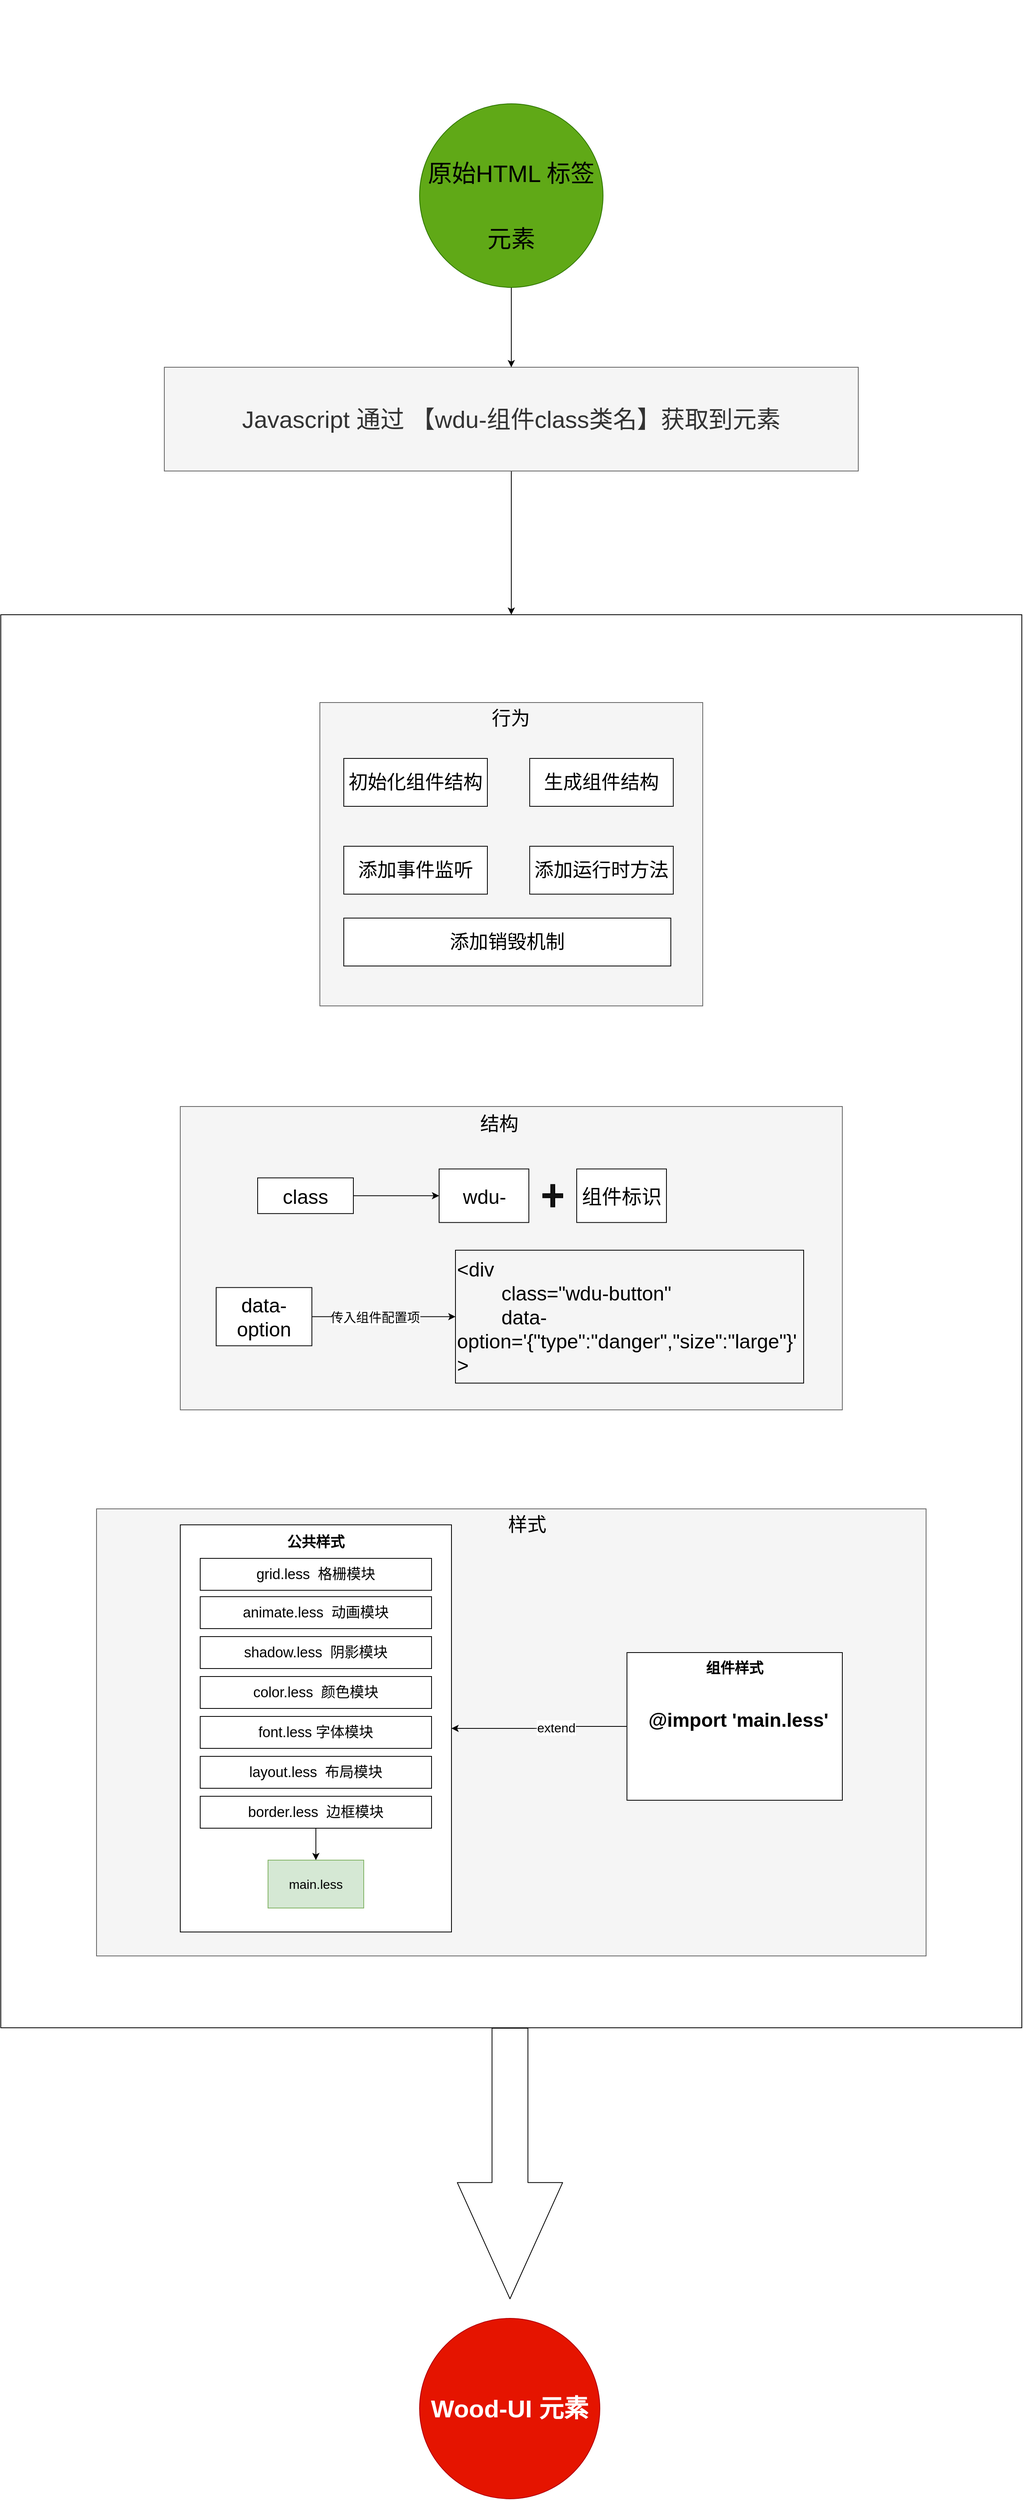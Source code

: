 <mxfile>
    <diagram id="778gtKRfv83UGZy7Tk4g" name="第 1 页">
        <mxGraphModel dx="2351" dy="2319" grid="1" gridSize="10" guides="1" tooltips="1" connect="1" arrows="1" fold="1" page="1" pageScale="1" pageWidth="827" pageHeight="1169" math="0" shadow="0">
            <root>
                <mxCell id="0"/>
                <mxCell id="1" parent="0"/>
                <mxCell id="101" value="" style="rounded=0;whiteSpace=wrap;html=1;fontSize=25;fillColor=none;" parent="1" vertex="1">
                    <mxGeometry x="-570" y="-380" width="1280" height="1770" as="geometry"/>
                </mxCell>
                <mxCell id="102" style="edgeStyle=orthogonalEdgeStyle;rounded=0;orthogonalLoop=1;jettySize=auto;html=1;exitX=0.5;exitY=1;exitDx=0;exitDy=0;entryX=0.5;entryY=0;entryDx=0;entryDy=0;fontSize=68;" parent="1" source="68" target="101" edge="1">
                    <mxGeometry relative="1" as="geometry"/>
                </mxCell>
                <mxCell id="68" value="&lt;font style=&quot;font-size: 30px&quot;&gt;Javascript 通过 【wdu-组件class类名】获取到元素&lt;/font&gt;" style="whiteSpace=wrap;html=1;fillColor=#f5f5f5;strokeColor=#666666;fontColor=#333333;" parent="1" vertex="1">
                    <mxGeometry x="-365" y="-690" width="870" height="130" as="geometry"/>
                </mxCell>
                <mxCell id="69" value="" style="shape=flexArrow;endArrow=classic;html=1;width=45;endSize=48.2;endWidth=86;" parent="1" edge="1">
                    <mxGeometry width="50" height="50" relative="1" as="geometry">
                        <mxPoint x="68.33" y="1390" as="sourcePoint"/>
                        <mxPoint x="68.33" y="1730" as="targetPoint"/>
                    </mxGeometry>
                </mxCell>
                <mxCell id="71" value="&lt;span style=&quot;font-size: 31px;&quot;&gt;&lt;font style=&quot;font-size: 31px;&quot;&gt;&lt;b style=&quot;font-size: 31px;&quot;&gt;Wood-UI 元素&lt;/b&gt;&lt;/font&gt;&lt;/span&gt;" style="ellipse;whiteSpace=wrap;html=1;aspect=fixed;fillColor=#e51400;strokeColor=#B20000;fontColor=#ffffff;fontSize=31;" parent="1" vertex="1">
                    <mxGeometry x="-45" y="1754" width="226" height="226" as="geometry"/>
                </mxCell>
                <mxCell id="93" value="" style="group;strokeColor=#666666;fontColor=#333333;" parent="1" vertex="1" connectable="0">
                    <mxGeometry x="-450" y="740" width="1040" height="560" as="geometry"/>
                </mxCell>
                <mxCell id="16" value="" style="whiteSpace=wrap;html=1;strokeColor=#666666;fontColor=#333333;fillColor=#f5f5f5;" parent="93" vertex="1">
                    <mxGeometry width="1040" height="560" as="geometry"/>
                </mxCell>
                <mxCell id="18" value="&lt;span style=&quot;font-size: 24px&quot;&gt;样式&lt;/span&gt;" style="text;html=1;strokeColor=none;fillColor=none;align=center;verticalAlign=middle;whiteSpace=wrap;" parent="93" vertex="1">
                    <mxGeometry x="480" width="120" height="40" as="geometry"/>
                </mxCell>
                <mxCell id="25" value="" style="whiteSpace=wrap;html=1;" parent="93" vertex="1">
                    <mxGeometry x="105" y="20" width="340" height="510" as="geometry"/>
                </mxCell>
                <mxCell id="26" value="&lt;span style=&quot;font-size: 18px&quot;&gt;animate.less&amp;nbsp; 动画模块&lt;/span&gt;" style="whiteSpace=wrap;html=1;align=center;verticalAlign=middle;" parent="93" vertex="1">
                    <mxGeometry x="130" y="110" width="290" height="40" as="geometry"/>
                </mxCell>
                <mxCell id="27" value="&lt;span style=&quot;font-size: 18px&quot;&gt;shadow.less&amp;nbsp; 阴影模块&lt;/span&gt;" style="whiteSpace=wrap;html=1;align=center;verticalAlign=middle;" parent="93" vertex="1">
                    <mxGeometry x="130" y="160" width="290" height="40" as="geometry"/>
                </mxCell>
                <mxCell id="28" value="&lt;span style=&quot;font-size: 18px&quot;&gt;color.less&amp;nbsp; 颜色模块&lt;/span&gt;" style="whiteSpace=wrap;html=1;align=center;verticalAlign=middle;" parent="93" vertex="1">
                    <mxGeometry x="130" y="210" width="290" height="40" as="geometry"/>
                </mxCell>
                <mxCell id="29" value="&lt;span style=&quot;font-size: 18px&quot;&gt;font.less 字体模块&lt;/span&gt;" style="whiteSpace=wrap;html=1;align=center;verticalAlign=middle;" parent="93" vertex="1">
                    <mxGeometry x="130" y="260" width="290" height="40" as="geometry"/>
                </mxCell>
                <mxCell id="30" value="&lt;span style=&quot;font-size: 18px&quot;&gt;layout.less&amp;nbsp; 布局模块&lt;/span&gt;" style="whiteSpace=wrap;html=1;align=center;verticalAlign=middle;" parent="93" vertex="1">
                    <mxGeometry x="130" y="310" width="290" height="40" as="geometry"/>
                </mxCell>
                <mxCell id="31" value="&lt;span style=&quot;font-size: 18px&quot;&gt;border.less&amp;nbsp; 边框模块&lt;/span&gt;" style="whiteSpace=wrap;html=1;align=center;verticalAlign=middle;" parent="93" vertex="1">
                    <mxGeometry x="130" y="360" width="290" height="40" as="geometry"/>
                </mxCell>
                <mxCell id="32" value="&lt;font style=&quot;font-size: 18px&quot;&gt;&lt;b&gt;公共样式&lt;/b&gt;&lt;/font&gt;" style="text;html=1;strokeColor=none;fillColor=none;align=center;verticalAlign=middle;whiteSpace=wrap;" parent="93" vertex="1">
                    <mxGeometry x="230" y="22" width="90" height="40" as="geometry"/>
                </mxCell>
                <mxCell id="34" style="edgeStyle=orthogonalEdgeStyle;orthogonalLoop=1;jettySize=auto;html=1;exitX=0;exitY=0.5;exitDx=0;exitDy=0;entryX=1;entryY=0.5;entryDx=0;entryDy=0;" parent="93" source="33" target="25" edge="1">
                    <mxGeometry relative="1" as="geometry"/>
                </mxCell>
                <mxCell id="36" value="&lt;font style=&quot;font-size: 16px&quot;&gt;extend&lt;/font&gt;" style="edgeLabel;html=1;align=center;verticalAlign=middle;resizable=0;points=[];" parent="34" vertex="1" connectable="0">
                    <mxGeometry x="-0.195" y="1" relative="1" as="geometry">
                        <mxPoint as="offset"/>
                    </mxGeometry>
                </mxCell>
                <mxCell id="33" value="" style="whiteSpace=wrap;html=1;" parent="93" vertex="1">
                    <mxGeometry x="665" y="180" width="270" height="185" as="geometry"/>
                </mxCell>
                <mxCell id="35" value="&lt;font style=&quot;font-size: 18px&quot;&gt;&lt;b&gt;组件样式&lt;/b&gt;&lt;/font&gt;" style="text;html=1;strokeColor=none;fillColor=none;align=center;verticalAlign=middle;whiteSpace=wrap;" parent="93" vertex="1">
                    <mxGeometry x="755" y="180" width="90" height="40" as="geometry"/>
                </mxCell>
                <mxCell id="37" value="&lt;h1&gt;@import 'main.less'&lt;/h1&gt;" style="text;html=1;strokeColor=none;fillColor=none;spacing=5;spacingTop=-20;whiteSpace=wrap;overflow=hidden;" parent="93" vertex="1">
                    <mxGeometry x="687" y="245" width="240" height="55" as="geometry"/>
                </mxCell>
                <mxCell id="38" value="&lt;font style=&quot;font-size: 16px&quot;&gt;main.less&lt;/font&gt;" style="whiteSpace=wrap;html=1;fillColor=#d5e8d4;strokeColor=#82b366;" parent="93" vertex="1">
                    <mxGeometry x="215" y="440" width="120" height="60" as="geometry"/>
                </mxCell>
                <mxCell id="39" style="edgeStyle=orthogonalEdgeStyle;orthogonalLoop=1;jettySize=auto;html=1;exitX=0.5;exitY=1;exitDx=0;exitDy=0;entryX=0.5;entryY=0;entryDx=0;entryDy=0;" parent="93" source="31" target="38" edge="1">
                    <mxGeometry relative="1" as="geometry"/>
                </mxCell>
                <mxCell id="103" value="&lt;span style=&quot;font-size: 18px&quot;&gt;grid.less&amp;nbsp; 格栅模块&lt;/span&gt;" style="whiteSpace=wrap;html=1;align=center;verticalAlign=middle;" parent="93" vertex="1">
                    <mxGeometry x="130" y="62" width="290" height="40" as="geometry"/>
                </mxCell>
                <mxCell id="98" value="" style="group;fillColor=#f5f5f5;strokeColor=#666666;fontColor=#333333;" parent="1" vertex="1" connectable="0">
                    <mxGeometry x="-170" y="-270" width="480" height="380" as="geometry"/>
                </mxCell>
                <mxCell id="63" value="" style="whiteSpace=wrap;html=1;fillColor=#f5f5f5;strokeColor=#666666;fontColor=#333333;" parent="98" vertex="1">
                    <mxGeometry width="480" height="380" as="geometry"/>
                </mxCell>
                <mxCell id="64" value="&lt;font style=&quot;font-size: 24px;&quot;&gt;初始化组件结构&lt;/font&gt;" style="whiteSpace=wrap;html=1;fontSize=24;" parent="98" vertex="1">
                    <mxGeometry x="30.001" y="70" width="180" height="60" as="geometry"/>
                </mxCell>
                <mxCell id="74" value="&lt;font style=&quot;font-size: 24px;&quot;&gt;生成组件结构&lt;/font&gt;" style="whiteSpace=wrap;html=1;fontSize=24;" parent="98" vertex="1">
                    <mxGeometry x="263.073" y="70" width="180" height="60" as="geometry"/>
                </mxCell>
                <mxCell id="75" value="&lt;font style=&quot;font-size: 24px;&quot;&gt;添加事件监听&lt;/font&gt;" style="whiteSpace=wrap;html=1;fontSize=24;" parent="98" vertex="1">
                    <mxGeometry x="30.001" y="180" width="180" height="60" as="geometry"/>
                </mxCell>
                <mxCell id="76" value="&lt;font style=&quot;font-size: 24px;&quot;&gt;添加销毁机制&lt;/font&gt;" style="whiteSpace=wrap;html=1;fontSize=24;" parent="98" vertex="1">
                    <mxGeometry x="30" y="270" width="410" height="60" as="geometry"/>
                </mxCell>
                <mxCell id="77" value="&lt;span style=&quot;font-size: 24px;&quot;&gt;添加运行时方法&lt;/span&gt;" style="whiteSpace=wrap;html=1;fontSize=24;" parent="98" vertex="1">
                    <mxGeometry x="263.073" y="180" width="180" height="60" as="geometry"/>
                </mxCell>
                <mxCell id="65" value="&lt;font style=&quot;font-size: 24px&quot;&gt;行为&lt;/font&gt;" style="text;html=1;strokeColor=none;fillColor=none;align=center;verticalAlign=middle;whiteSpace=wrap;" parent="98" vertex="1">
                    <mxGeometry x="198.458" width="83.077" height="40" as="geometry"/>
                </mxCell>
                <mxCell id="97" value="" style="group" parent="1" vertex="1" connectable="0">
                    <mxGeometry x="-345" y="236" width="830" height="380.004" as="geometry"/>
                </mxCell>
                <mxCell id="2" value="" style="whiteSpace=wrap;html=1;fillColor=#f5f5f5;strokeColor=#666666;fontColor=#333333;" parent="97" vertex="1">
                    <mxGeometry y="0.004" width="830" height="380" as="geometry"/>
                </mxCell>
                <mxCell id="12" value="&lt;font style=&quot;font-size: 25px;&quot;&gt;data-option&lt;/font&gt;" style="whiteSpace=wrap;html=1;fontSize=25;" parent="97" vertex="1">
                    <mxGeometry x="45" y="226.764" width="120" height="72.94" as="geometry"/>
                </mxCell>
                <mxCell id="13" value="&lt;font style=&quot;font-size: 24px&quot;&gt;结构&lt;/font&gt;" style="text;html=1;strokeColor=none;fillColor=none;align=center;verticalAlign=middle;whiteSpace=wrap;" parent="97" vertex="1">
                    <mxGeometry x="340" width="120" height="44.706" as="geometry"/>
                </mxCell>
                <mxCell id="15" value="&lt;div style=&quot;font-size: 25px&quot;&gt;&lt;font style=&quot;font-size: 25px&quot;&gt;&amp;lt;div&lt;/font&gt;&lt;/div&gt;&lt;div style=&quot;font-size: 25px&quot;&gt;&lt;font style=&quot;font-size: 25px&quot;&gt;&amp;nbsp; &amp;nbsp; &amp;nbsp; &amp;nbsp; class=&quot;wdu-button&quot;&lt;/font&gt;&lt;/div&gt;&lt;div style=&quot;font-size: 25px&quot;&gt;&lt;font style=&quot;font-size: 25px&quot;&gt;&amp;nbsp; &amp;nbsp; &amp;nbsp; &amp;nbsp; data-option='{&quot;type&quot;:&quot;danger&quot;,&quot;size&quot;:&quot;large&quot;}'&lt;/font&gt;&lt;/div&gt;&lt;div style=&quot;font-size: 25px&quot;&gt;&lt;font style=&quot;font-size: 25px&quot;&gt;&amp;gt;&lt;/font&gt;&lt;/div&gt;" style="text;html=1;align=left;verticalAlign=middle;whiteSpace=wrap;strokeColor=#000000;fontSize=25;" parent="97" vertex="1">
                    <mxGeometry x="345" y="180" width="436.5" height="166.47" as="geometry"/>
                </mxCell>
                <mxCell id="80" style="edgeStyle=orthogonalEdgeStyle;orthogonalLoop=1;jettySize=auto;html=1;exitX=1;exitY=0.5;exitDx=0;exitDy=0;fontSize=25;" parent="97" source="12" target="15" edge="1">
                    <mxGeometry relative="1" as="geometry"/>
                </mxCell>
                <mxCell id="81" value="&lt;font style=&quot;font-size: 16px&quot;&gt;传入组件配置项&lt;/font&gt;" style="edgeLabel;html=1;align=center;verticalAlign=middle;resizable=0;points=[];" parent="80" vertex="1" connectable="0">
                    <mxGeometry x="0.278" y="1" relative="1" as="geometry">
                        <mxPoint x="-36" y="1" as="offset"/>
                    </mxGeometry>
                </mxCell>
                <mxCell id="82" value="&lt;font style=&quot;font-size: 25px;&quot;&gt;class&lt;/font&gt;" style="whiteSpace=wrap;html=1;fontSize=25;" parent="97" vertex="1">
                    <mxGeometry x="97" y="89.415" width="120" height="44.706" as="geometry"/>
                </mxCell>
                <mxCell id="87" value="&lt;font style=&quot;font-size: 25px;&quot;&gt;wdu-&lt;/font&gt;" style="whiteSpace=wrap;html=1;fontSize=25;" parent="97" vertex="1">
                    <mxGeometry x="324.5" y="78.239" width="112.5" height="67.059" as="geometry"/>
                </mxCell>
                <mxCell id="91" style="edgeStyle=orthogonalEdgeStyle;orthogonalLoop=1;jettySize=auto;html=1;exitX=1;exitY=0.5;exitDx=0;exitDy=0;" parent="97" source="82" target="87" edge="1">
                    <mxGeometry relative="1" as="geometry"/>
                </mxCell>
                <mxCell id="88" value="" style="shape=cross;whiteSpace=wrap;html=1;fillColor=#141414;" parent="97" vertex="1">
                    <mxGeometry x="454.5" y="97.798" width="25" height="27.941" as="geometry"/>
                </mxCell>
                <mxCell id="90" value="&lt;span style=&quot;font-size: 25px;&quot;&gt;组件标识&lt;/span&gt;" style="whiteSpace=wrap;html=1;fontSize=25;" parent="97" vertex="1">
                    <mxGeometry x="497" y="78.239" width="112.5" height="67.059" as="geometry"/>
                </mxCell>
                <mxCell id="107" style="edgeStyle=orthogonalEdgeStyle;rounded=0;orthogonalLoop=1;jettySize=auto;html=1;exitX=0.5;exitY=1;exitDx=0;exitDy=0;fontSize=68;" parent="1" source="105" target="68" edge="1">
                    <mxGeometry relative="1" as="geometry"/>
                </mxCell>
                <mxCell id="105" value="&#10;&#10;&lt;span style=&quot;font-family: helvetica; font-size: 30px; font-style: normal; font-weight: 400; letter-spacing: normal; text-align: center; text-indent: 0px; text-transform: none; word-spacing: 0px; display: inline; float: none;&quot;&gt;原始HTML 标签元素&lt;/span&gt;&#10;&#10;" style="ellipse;whiteSpace=wrap;html=1;aspect=fixed;rounded=0;fontSize=68;align=center;strokeColor=#2D7600;fillColor=#60a917;labelBackgroundColor=none;" parent="1" vertex="1">
                    <mxGeometry x="-45" y="-1020" width="230" height="230" as="geometry"/>
                </mxCell>
                <mxCell id="106" style="edgeStyle=orthogonalEdgeStyle;rounded=0;orthogonalLoop=1;jettySize=auto;html=1;exitX=0.5;exitY=1;exitDx=0;exitDy=0;fontSize=68;" parent="1" source="105" target="105" edge="1">
                    <mxGeometry relative="1" as="geometry"/>
                </mxCell>
            </root>
        </mxGraphModel>
    </diagram>
</mxfile>